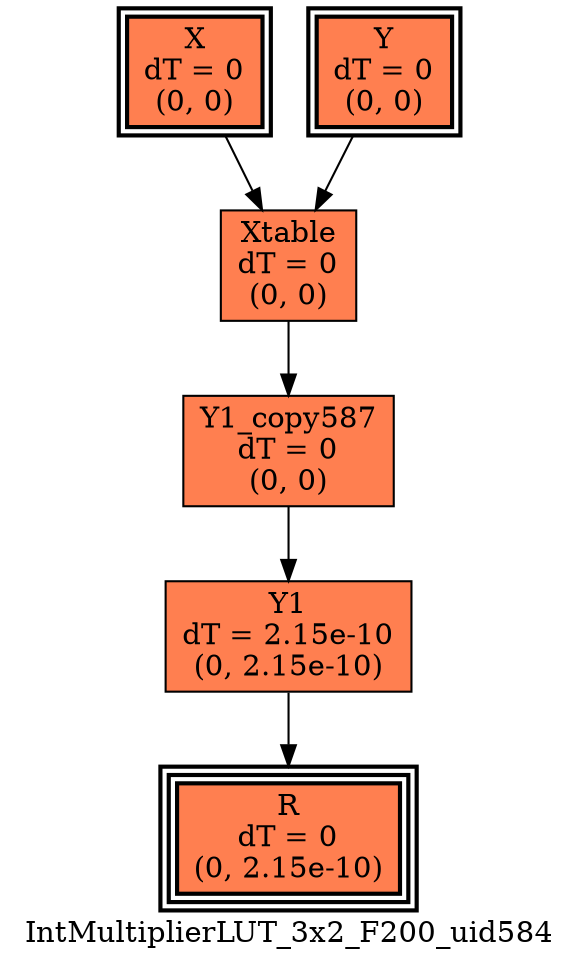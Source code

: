 digraph IntMultiplierLUT_3x2_F200_uid584
{
	//graph drawing options
	label=IntMultiplierLUT_3x2_F200_uid584;
	labelloc=bottom;
	labeljust=right;
	ratio=auto;
	nodesep=0.25;
	ranksep=0.5;

	//input/output signals of operator IntMultiplierLUT_3x2_F200_uid584
	X__IntMultiplierLUT_3x2_F200_uid584 [ label="X\ndT = 0\n(0, 0)", shape=box, color=black, style="bold, filled", fillcolor=coral, peripheries=2 ];
	Y__IntMultiplierLUT_3x2_F200_uid584 [ label="Y\ndT = 0\n(0, 0)", shape=box, color=black, style="bold, filled", fillcolor=coral, peripheries=2 ];
	R__IntMultiplierLUT_3x2_F200_uid584 [ label="R\ndT = 0\n(0, 2.15e-10)", shape=box, color=black, style="bold, filled", fillcolor=coral, peripheries=3 ];
	{rank=same X__IntMultiplierLUT_3x2_F200_uid584, Y__IntMultiplierLUT_3x2_F200_uid584};
	{rank=same R__IntMultiplierLUT_3x2_F200_uid584};
	//internal signals of operator IntMultiplierLUT_3x2_F200_uid584
	Xtable__IntMultiplierLUT_3x2_F200_uid584 [ label="Xtable\ndT = 0\n(0, 0)", shape=box, color=black, style=filled, fillcolor=coral, peripheries=1 ];
	Y1__IntMultiplierLUT_3x2_F200_uid584 [ label="Y1\ndT = 2.15e-10\n(0, 2.15e-10)", shape=box, color=black, style=filled, fillcolor=coral, peripheries=1 ];
	Y1_copy587__IntMultiplierLUT_3x2_F200_uid584 [ label="Y1_copy587\ndT = 0\n(0, 0)", shape=box, color=black, style=filled, fillcolor=coral, peripheries=1 ];

	//subcomponents of operator IntMultiplierLUT_3x2_F200_uid584

	//input and internal signal connections of operator IntMultiplierLUT_3x2_F200_uid584
	X__IntMultiplierLUT_3x2_F200_uid584 -> Xtable__IntMultiplierLUT_3x2_F200_uid584 [ arrowhead=normal, arrowsize=1.0, arrowtail=normal, color=black, dir=forward  ];
	Y__IntMultiplierLUT_3x2_F200_uid584 -> Xtable__IntMultiplierLUT_3x2_F200_uid584 [ arrowhead=normal, arrowsize=1.0, arrowtail=normal, color=black, dir=forward  ];
	Xtable__IntMultiplierLUT_3x2_F200_uid584 -> Y1_copy587__IntMultiplierLUT_3x2_F200_uid584 [ arrowhead=normal, arrowsize=1.0, arrowtail=normal, color=black, dir=forward  ];
	Y1__IntMultiplierLUT_3x2_F200_uid584 -> R__IntMultiplierLUT_3x2_F200_uid584 [ arrowhead=normal, arrowsize=1.0, arrowtail=normal, color=black, dir=forward  ];
	Y1_copy587__IntMultiplierLUT_3x2_F200_uid584 -> Y1__IntMultiplierLUT_3x2_F200_uid584 [ arrowhead=normal, arrowsize=1.0, arrowtail=normal, color=black, dir=forward  ];
}


